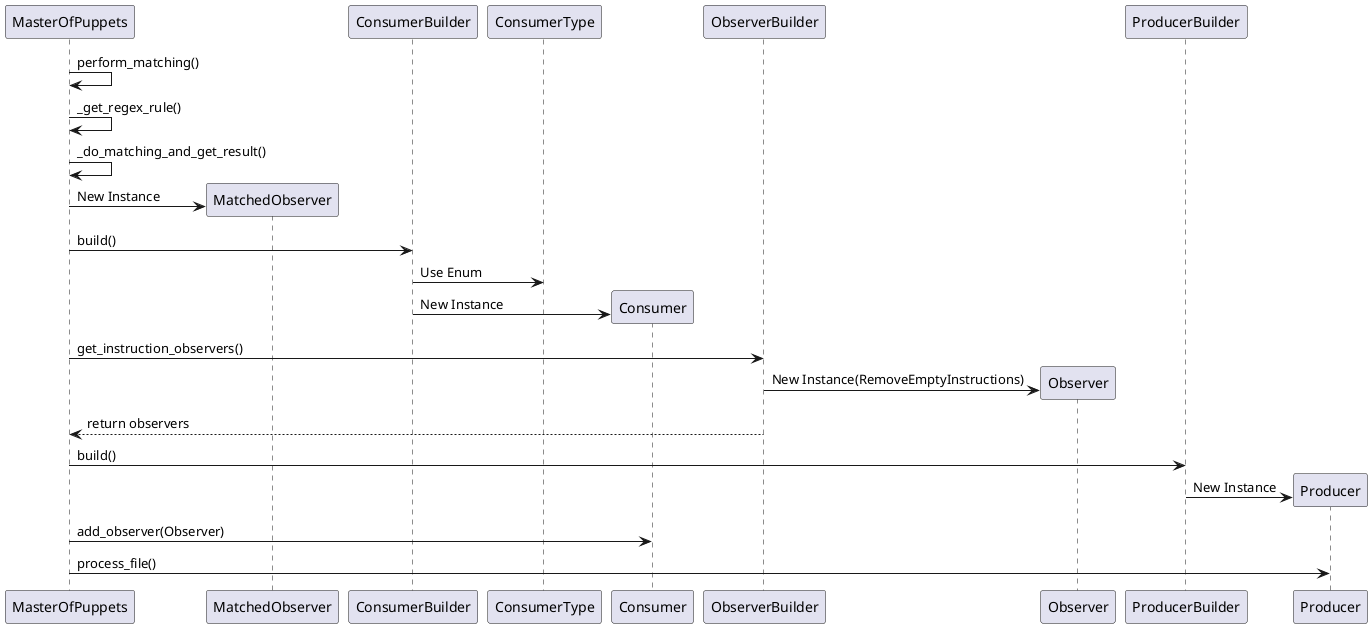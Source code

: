 @startuml sequence_diagram_match_module_only
participant MasterOfPuppets
participant MatchedObserver
participant ConsumerBuilder
participant ConsumerType
participant Consumer
participant ObserverBuilder
participant Observer
participant ProducerBuilder
participant Producer

MasterOfPuppets -> MasterOfPuppets : perform_matching()
MasterOfPuppets -> MasterOfPuppets : _get_regex_rule()
MasterOfPuppets -> MasterOfPuppets : _do_matching_and_get_result()

create MatchedObserver
MasterOfPuppets -> MatchedObserver : New Instance

MasterOfPuppets -> ConsumerBuilder : build()
ConsumerBuilder -> ConsumerType : Use Enum

create Consumer
ConsumerBuilder -> Consumer : New Instance

MasterOfPuppets -> ObserverBuilder : get_instruction_observers()
create Observer
ObserverBuilder -> Observer : New Instance(RemoveEmptyInstructions)
ObserverBuilder --> MasterOfPuppets : return observers

MasterOfPuppets -> ProducerBuilder : build()
create Producer
ProducerBuilder -> Producer : New Instance

MasterOfPuppets -> Consumer : add_observer(Observer)
MasterOfPuppets -> Producer : process_file()
@enduml
